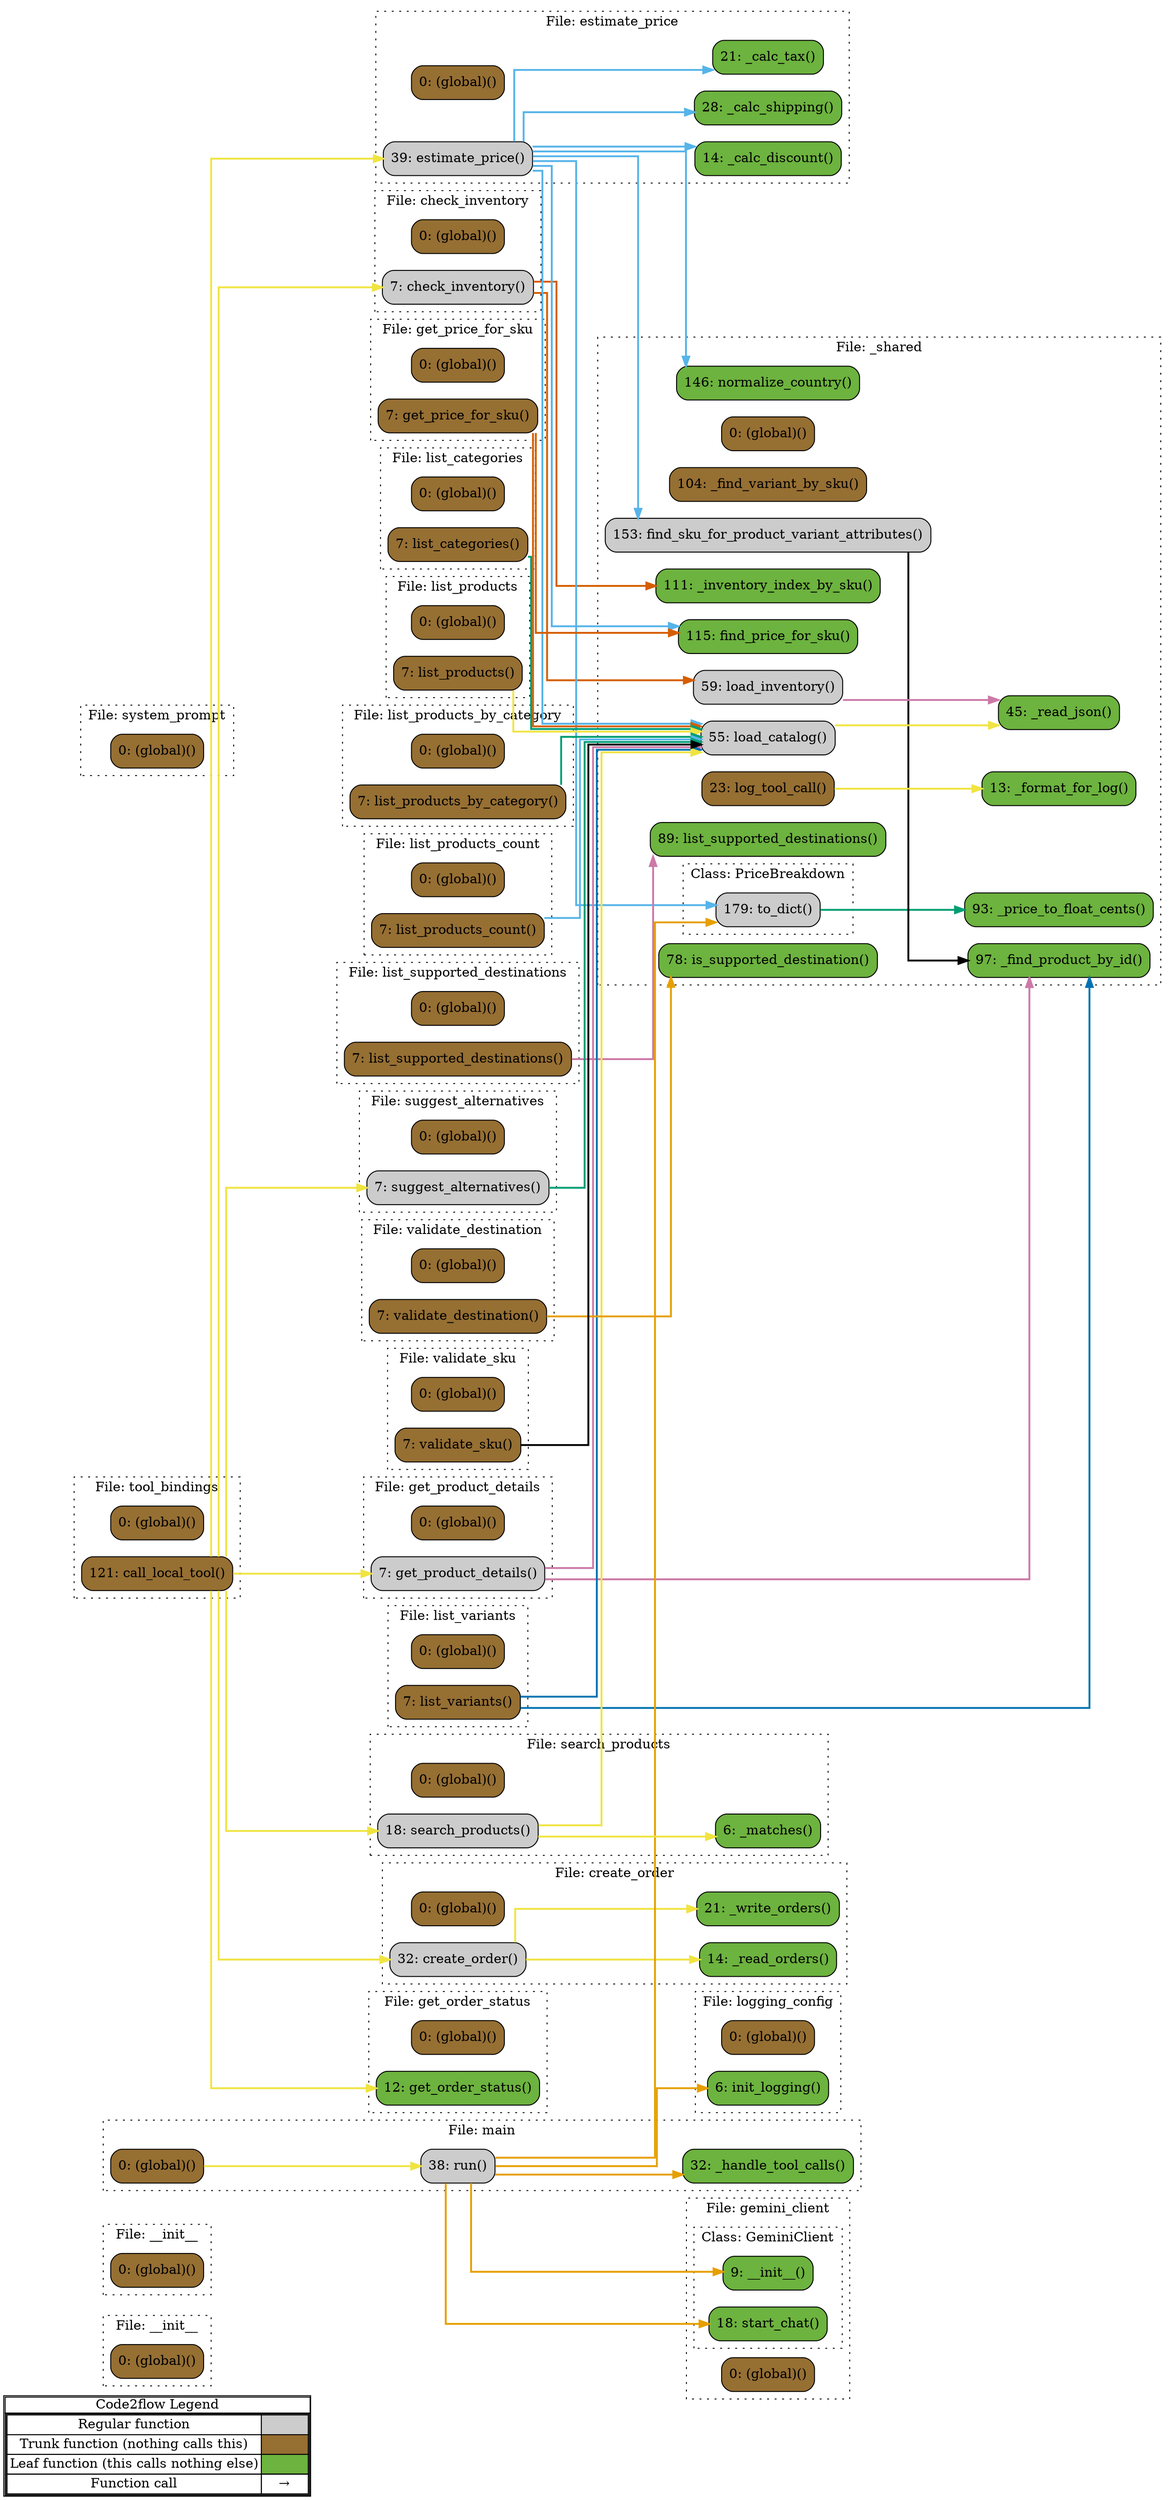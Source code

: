 digraph G {
concentrate=true;
splines="ortho";
rankdir="LR";
subgraph legend{
    rank = min;
    label = "legend";
    Legend [shape=none, margin=0, label = <
        <table cellspacing="0" cellpadding="0" border="1"><tr><td>Code2flow Legend</td></tr><tr><td>
        <table cellspacing="0">
        <tr><td>Regular function</td><td width="50px" bgcolor='#cccccc'></td></tr>
        <tr><td>Trunk function (nothing calls this)</td><td bgcolor='#966F33'></td></tr>
        <tr><td>Leaf function (this calls nothing else)</td><td bgcolor='#6db33f'></td></tr>
        <tr><td>Function call</td><td><font color='black'>&#8594;</font></td></tr>
        </table></td></tr></table>
        >];
}node_9b62d115 [label="0: (global)()" name="__init__::(global)" shape="rect" style="rounded,filled" fillcolor="#966F33" ];
node_eb480a2f [label="0: (global)()" name="__init__::(global)" shape="rect" style="rounded,filled" fillcolor="#966F33" ];
node_d609831d [label="0: (global)()" name="_shared::(global)" shape="rect" style="rounded,filled" fillcolor="#966F33" ];
node_12f9618b [label="179: to_dict()" name="_shared::PriceBreakdown.to_dict" shape="rect" style="rounded,filled" fillcolor="#cccccc" ];
node_a0860df3 [label="97: _find_product_by_id()" name="_shared::_find_product_by_id" shape="rect" style="rounded,filled" fillcolor="#6db33f" ];
node_ecf495ae [label="104: _find_variant_by_sku()" name="_shared::_find_variant_by_sku" shape="rect" style="rounded,filled" fillcolor="#966F33" ];
node_b4eec3bc [label="13: _format_for_log()" name="_shared::_format_for_log" shape="rect" style="rounded,filled" fillcolor="#6db33f" ];
node_d694b849 [label="111: _inventory_index_by_sku()" name="_shared::_inventory_index_by_sku" shape="rect" style="rounded,filled" fillcolor="#6db33f" ];
node_194cd5a8 [label="93: _price_to_float_cents()" name="_shared::_price_to_float_cents" shape="rect" style="rounded,filled" fillcolor="#6db33f" ];
node_d50f42a3 [label="45: _read_json()" name="_shared::_read_json" shape="rect" style="rounded,filled" fillcolor="#6db33f" ];
node_7ea86962 [label="115: find_price_for_sku()" name="_shared::find_price_for_sku" shape="rect" style="rounded,filled" fillcolor="#6db33f" ];
node_be9dc8e8 [label="153: find_sku_for_product_variant_attributes()" name="_shared::find_sku_for_product_variant_attributes" shape="rect" style="rounded,filled" fillcolor="#cccccc" ];
node_ca7a3e4b [label="78: is_supported_destination()" name="_shared::is_supported_destination" shape="rect" style="rounded,filled" fillcolor="#6db33f" ];
node_ad4d3812 [label="89: list_supported_destinations()" name="_shared::list_supported_destinations" shape="rect" style="rounded,filled" fillcolor="#6db33f" ];
node_edec703c [label="55: load_catalog()" name="_shared::load_catalog" shape="rect" style="rounded,filled" fillcolor="#cccccc" ];
node_160d8d87 [label="59: load_inventory()" name="_shared::load_inventory" shape="rect" style="rounded,filled" fillcolor="#cccccc" ];
node_7e3be8c4 [label="23: log_tool_call()" name="_shared::log_tool_call" shape="rect" style="rounded,filled" fillcolor="#966F33" ];
node_5316d82c [label="146: normalize_country()" name="_shared::normalize_country" shape="rect" style="rounded,filled" fillcolor="#6db33f" ];
node_d214ae98 [label="0: (global)()" name="check_inventory::(global)" shape="rect" style="rounded,filled" fillcolor="#966F33" ];
node_904c0ec6 [label="7: check_inventory()" name="check_inventory::check_inventory" shape="rect" style="rounded,filled" fillcolor="#cccccc" ];
node_d8c41471 [label="0: (global)()" name="create_order::(global)" shape="rect" style="rounded,filled" fillcolor="#966F33" ];
node_09568b51 [label="14: _read_orders()" name="create_order::_read_orders" shape="rect" style="rounded,filled" fillcolor="#6db33f" ];
node_863a87f9 [label="21: _write_orders()" name="create_order::_write_orders" shape="rect" style="rounded,filled" fillcolor="#6db33f" ];
node_116617f4 [label="32: create_order()" name="create_order::create_order" shape="rect" style="rounded,filled" fillcolor="#cccccc" ];
node_97539207 [label="0: (global)()" name="estimate_price::(global)" shape="rect" style="rounded,filled" fillcolor="#966F33" ];
node_1a8f2e95 [label="14: _calc_discount()" name="estimate_price::_calc_discount" shape="rect" style="rounded,filled" fillcolor="#6db33f" ];
node_beb64a7c [label="28: _calc_shipping()" name="estimate_price::_calc_shipping" shape="rect" style="rounded,filled" fillcolor="#6db33f" ];
node_991d8101 [label="21: _calc_tax()" name="estimate_price::_calc_tax" shape="rect" style="rounded,filled" fillcolor="#6db33f" ];
node_1def165a [label="39: estimate_price()" name="estimate_price::estimate_price" shape="rect" style="rounded,filled" fillcolor="#cccccc" ];
node_b48828a9 [label="0: (global)()" name="gemini_client::(global)" shape="rect" style="rounded,filled" fillcolor="#966F33" ];
node_a66141c2 [label="9: __init__()" name="gemini_client::GeminiClient.__init__" shape="rect" style="rounded,filled" fillcolor="#6db33f" ];
node_c16964ee [label="18: start_chat()" name="gemini_client::GeminiClient.start_chat" shape="rect" style="rounded,filled" fillcolor="#6db33f" ];
node_2c6b97f2 [label="0: (global)()" name="get_order_status::(global)" shape="rect" style="rounded,filled" fillcolor="#966F33" ];
node_237412e7 [label="12: get_order_status()" name="get_order_status::get_order_status" shape="rect" style="rounded,filled" fillcolor="#6db33f" ];
node_5f5077fb [label="0: (global)()" name="get_price_for_sku::(global)" shape="rect" style="rounded,filled" fillcolor="#966F33" ];
node_d19d4eee [label="7: get_price_for_sku()" name="get_price_for_sku::get_price_for_sku" shape="rect" style="rounded,filled" fillcolor="#966F33" ];
node_b76cc565 [label="0: (global)()" name="get_product_details::(global)" shape="rect" style="rounded,filled" fillcolor="#966F33" ];
node_f8cf1767 [label="7: get_product_details()" name="get_product_details::get_product_details" shape="rect" style="rounded,filled" fillcolor="#cccccc" ];
node_8dadc67c [label="0: (global)()" name="list_categories::(global)" shape="rect" style="rounded,filled" fillcolor="#966F33" ];
node_3e4ca693 [label="7: list_categories()" name="list_categories::list_categories" shape="rect" style="rounded,filled" fillcolor="#966F33" ];
node_ed901064 [label="0: (global)()" name="list_products::(global)" shape="rect" style="rounded,filled" fillcolor="#966F33" ];
node_b216ea7c [label="7: list_products()" name="list_products::list_products" shape="rect" style="rounded,filled" fillcolor="#966F33" ];
node_06e190b8 [label="0: (global)()" name="list_products_by_category::(global)" shape="rect" style="rounded,filled" fillcolor="#966F33" ];
node_fa6512c3 [label="7: list_products_by_category()" name="list_products_by_category::list_products_by_category" shape="rect" style="rounded,filled" fillcolor="#966F33" ];
node_b33e1d8a [label="0: (global)()" name="list_products_count::(global)" shape="rect" style="rounded,filled" fillcolor="#966F33" ];
node_87bada92 [label="7: list_products_count()" name="list_products_count::list_products_count" shape="rect" style="rounded,filled" fillcolor="#966F33" ];
node_b7daea25 [label="0: (global)()" name="list_supported_destinations::(global)" shape="rect" style="rounded,filled" fillcolor="#966F33" ];
node_5891800f [label="7: list_supported_destinations()" name="list_supported_destinations::list_supported_destinations" shape="rect" style="rounded,filled" fillcolor="#966F33" ];
node_644f91e4 [label="0: (global)()" name="list_variants::(global)" shape="rect" style="rounded,filled" fillcolor="#966F33" ];
node_7ee1ecfd [label="7: list_variants()" name="list_variants::list_variants" shape="rect" style="rounded,filled" fillcolor="#966F33" ];
node_580ce2a8 [label="0: (global)()" name="logging_config::(global)" shape="rect" style="rounded,filled" fillcolor="#966F33" ];
node_c954e630 [label="6: init_logging()" name="logging_config::init_logging" shape="rect" style="rounded,filled" fillcolor="#6db33f" ];
node_39e76964 [label="0: (global)()" name="main::(global)" shape="rect" style="rounded,filled" fillcolor="#966F33" ];
node_ab0840b6 [label="32: _handle_tool_calls()" name="main::_handle_tool_calls" shape="rect" style="rounded,filled" fillcolor="#6db33f" ];
node_846c7d11 [label="38: run()" name="main::run" shape="rect" style="rounded,filled" fillcolor="#cccccc" ];
node_89bba95c [label="0: (global)()" name="search_products::(global)" shape="rect" style="rounded,filled" fillcolor="#966F33" ];
node_3852d9aa [label="6: _matches()" name="search_products::_matches" shape="rect" style="rounded,filled" fillcolor="#6db33f" ];
node_b6343434 [label="18: search_products()" name="search_products::search_products" shape="rect" style="rounded,filled" fillcolor="#cccccc" ];
node_dc53fa3e [label="0: (global)()" name="suggest_alternatives::(global)" shape="rect" style="rounded,filled" fillcolor="#966F33" ];
node_b6094343 [label="7: suggest_alternatives()" name="suggest_alternatives::suggest_alternatives" shape="rect" style="rounded,filled" fillcolor="#cccccc" ];
node_8889f5e0 [label="0: (global)()" name="system_prompt::(global)" shape="rect" style="rounded,filled" fillcolor="#966F33" ];
node_dd97fdff [label="0: (global)()" name="tool_bindings::(global)" shape="rect" style="rounded,filled" fillcolor="#966F33" ];
node_8bb1f9cc [label="121: call_local_tool()" name="tool_bindings::call_local_tool" shape="rect" style="rounded,filled" fillcolor="#966F33" ];
node_e8361017 [label="0: (global)()" name="validate_destination::(global)" shape="rect" style="rounded,filled" fillcolor="#966F33" ];
node_a4880479 [label="7: validate_destination()" name="validate_destination::validate_destination" shape="rect" style="rounded,filled" fillcolor="#966F33" ];
node_62314244 [label="0: (global)()" name="validate_sku::(global)" shape="rect" style="rounded,filled" fillcolor="#966F33" ];
node_36dd7ee0 [label="7: validate_sku()" name="validate_sku::validate_sku" shape="rect" style="rounded,filled" fillcolor="#966F33" ];
node_12f9618b -> node_194cd5a8 [color="#009E73" penwidth="2"];
node_12f9618b -> node_194cd5a8 [color="#009E73" penwidth="2"];
node_12f9618b -> node_194cd5a8 [color="#009E73" penwidth="2"];
node_12f9618b -> node_194cd5a8 [color="#009E73" penwidth="2"];
node_12f9618b -> node_194cd5a8 [color="#009E73" penwidth="2"];
node_be9dc8e8 -> node_a0860df3 [color="#000000" penwidth="2"];
node_edec703c -> node_d50f42a3 [color="#F0E442" penwidth="2"];
node_160d8d87 -> node_d50f42a3 [color="#CC79A7" penwidth="2"];
node_7e3be8c4 -> node_b4eec3bc [color="#F0E442" penwidth="2"];
node_7e3be8c4 -> node_b4eec3bc [color="#F0E442" penwidth="2"];
node_904c0ec6 -> node_d694b849 [color="#D55E00" penwidth="2"];
node_904c0ec6 -> node_160d8d87 [color="#D55E00" penwidth="2"];
node_116617f4 -> node_09568b51 [color="#F0E442" penwidth="2"];
node_116617f4 -> node_863a87f9 [color="#F0E442" penwidth="2"];
node_1def165a -> node_12f9618b [color="#56B4E9" penwidth="2"];
node_1def165a -> node_7ea86962 [color="#56B4E9" penwidth="2"];
node_1def165a -> node_be9dc8e8 [color="#56B4E9" penwidth="2"];
node_1def165a -> node_edec703c [color="#56B4E9" penwidth="2"];
node_1def165a -> node_5316d82c [color="#56B4E9" penwidth="2"];
node_1def165a -> node_1a8f2e95 [color="#56B4E9" penwidth="2"];
node_1def165a -> node_beb64a7c [color="#56B4E9" penwidth="2"];
node_1def165a -> node_991d8101 [color="#56B4E9" penwidth="2"];
node_d19d4eee -> node_7ea86962 [color="#D55E00" penwidth="2"];
node_d19d4eee -> node_edec703c [color="#D55E00" penwidth="2"];
node_f8cf1767 -> node_a0860df3 [color="#CC79A7" penwidth="2"];
node_f8cf1767 -> node_edec703c [color="#CC79A7" penwidth="2"];
node_3e4ca693 -> node_edec703c [color="#009E73" penwidth="2"];
node_b216ea7c -> node_edec703c [color="#F0E442" penwidth="2"];
node_fa6512c3 -> node_edec703c [color="#009E73" penwidth="2"];
node_87bada92 -> node_edec703c [color="#56B4E9" penwidth="2"];
node_5891800f -> node_ad4d3812 [color="#CC79A7" penwidth="2"];
node_7ee1ecfd -> node_a0860df3 [color="#0072B2" penwidth="2"];
node_7ee1ecfd -> node_edec703c [color="#0072B2" penwidth="2"];
node_39e76964 -> node_846c7d11 [color="#F0E442" penwidth="2"];
node_846c7d11 -> node_12f9618b [color="#E69F00" penwidth="2"];
node_846c7d11 -> node_a66141c2 [color="#E69F00" penwidth="2"];
node_846c7d11 -> node_c16964ee [color="#E69F00" penwidth="2"];
node_846c7d11 -> node_c954e630 [color="#E69F00" penwidth="2"];
node_846c7d11 -> node_ab0840b6 [color="#E69F00" penwidth="2"];
node_b6343434 -> node_edec703c [color="#F0E442" penwidth="2"];
node_b6343434 -> node_3852d9aa [color="#F0E442" penwidth="2"];
node_b6094343 -> node_edec703c [color="#009E73" penwidth="2"];
node_8bb1f9cc -> node_904c0ec6 [color="#F0E442" penwidth="2"];
node_8bb1f9cc -> node_116617f4 [color="#F0E442" penwidth="2"];
node_8bb1f9cc -> node_1def165a [color="#F0E442" penwidth="2"];
node_8bb1f9cc -> node_237412e7 [color="#F0E442" penwidth="2"];
node_8bb1f9cc -> node_f8cf1767 [color="#F0E442" penwidth="2"];
node_8bb1f9cc -> node_b6343434 [color="#F0E442" penwidth="2"];
node_8bb1f9cc -> node_b6094343 [color="#F0E442" penwidth="2"];
node_a4880479 -> node_ca7a3e4b [color="#E69F00" penwidth="2"];
node_36dd7ee0 -> node_edec703c [color="#000000" penwidth="2"];
subgraph cluster_4e119132 {
    node_9b62d115;
    label="File: __init__";
    name="__init__";
    style="filled";
    graph[style=dotted];
};
subgraph cluster_94d19150 {
    node_eb480a2f;
    label="File: __init__";
    name="__init__";
    style="filled";
    graph[style=dotted];
};
subgraph cluster_d030a813 {
    node_b4eec3bc node_7e3be8c4 node_d50f42a3 node_edec703c node_160d8d87 node_ca7a3e4b node_ad4d3812 node_194cd5a8 node_a0860df3 node_ecf495ae node_d694b849 node_7ea86962 node_5316d82c node_be9dc8e8 node_d609831d;
    label="File: _shared";
    name="_shared";
    style="filled";
    graph[style=dotted];
    subgraph cluster_e3f541bc {
        node_12f9618b;
        label="Class: PriceBreakdown";
        name="PriceBreakdown";
        style="filled";
        graph[style=dotted];
    };
};
subgraph cluster_6c7bc985 {
    node_904c0ec6 node_d214ae98;
    label="File: check_inventory";
    name="check_inventory";
    style="filled";
    graph[style=dotted];
};
subgraph cluster_882f5312 {
    node_09568b51 node_863a87f9 node_116617f4 node_d8c41471;
    label="File: create_order";
    name="create_order";
    style="filled";
    graph[style=dotted];
};
subgraph cluster_7591651c {
    node_1a8f2e95 node_991d8101 node_beb64a7c node_1def165a node_97539207;
    label="File: estimate_price";
    name="estimate_price";
    style="filled";
    graph[style=dotted];
};
subgraph cluster_599aff00 {
    node_b48828a9;
    label="File: gemini_client";
    name="gemini_client";
    style="filled";
    graph[style=dotted];
    subgraph cluster_e3501ee3 {
        node_a66141c2 node_c16964ee;
        label="Class: GeminiClient";
        name="GeminiClient";
        style="filled";
        graph[style=dotted];
    };
};
subgraph cluster_4bb532f8 {
    node_237412e7 node_2c6b97f2;
    label="File: get_order_status";
    name="get_order_status";
    style="filled";
    graph[style=dotted];
};
subgraph cluster_97f862a5 {
    node_d19d4eee node_5f5077fb;
    label="File: get_price_for_sku";
    name="get_price_for_sku";
    style="filled";
    graph[style=dotted];
};
subgraph cluster_f46b4f8b {
    node_f8cf1767 node_b76cc565;
    label="File: get_product_details";
    name="get_product_details";
    style="filled";
    graph[style=dotted];
};
subgraph cluster_c79e92d6 {
    node_3e4ca693 node_8dadc67c;
    label="File: list_categories";
    name="list_categories";
    style="filled";
    graph[style=dotted];
};
subgraph cluster_542a8b95 {
    node_b216ea7c node_ed901064;
    label="File: list_products";
    name="list_products";
    style="filled";
    graph[style=dotted];
};
subgraph cluster_49e13001 {
    node_fa6512c3 node_06e190b8;
    label="File: list_products_by_category";
    name="list_products_by_category";
    style="filled";
    graph[style=dotted];
};
subgraph cluster_c7d77574 {
    node_87bada92 node_b33e1d8a;
    label="File: list_products_count";
    name="list_products_count";
    style="filled";
    graph[style=dotted];
};
subgraph cluster_87178621 {
    node_5891800f node_b7daea25;
    label="File: list_supported_destinations";
    name="list_supported_destinations";
    style="filled";
    graph[style=dotted];
};
subgraph cluster_75283442 {
    node_7ee1ecfd node_644f91e4;
    label="File: list_variants";
    name="list_variants";
    style="filled";
    graph[style=dotted];
};
subgraph cluster_71a492c6 {
    node_c954e630 node_580ce2a8;
    label="File: logging_config";
    name="logging_config";
    style="filled";
    graph[style=dotted];
};
subgraph cluster_9dcd0c63 {
    node_ab0840b6 node_846c7d11 node_39e76964;
    label="File: main";
    name="main";
    style="filled";
    graph[style=dotted];
};
subgraph cluster_3d8197c2 {
    node_3852d9aa node_b6343434 node_89bba95c;
    label="File: search_products";
    name="search_products";
    style="filled";
    graph[style=dotted];
};
subgraph cluster_18b6a8c8 {
    node_b6094343 node_dc53fa3e;
    label="File: suggest_alternatives";
    name="suggest_alternatives";
    style="filled";
    graph[style=dotted];
};
subgraph cluster_281351c2 {
    node_8889f5e0;
    label="File: system_prompt";
    name="system_prompt";
    style="filled";
    graph[style=dotted];
};
subgraph cluster_f5634e95 {
    node_8bb1f9cc node_dd97fdff;
    label="File: tool_bindings";
    name="tool_bindings";
    style="filled";
    graph[style=dotted];
};
subgraph cluster_32071062 {
    node_a4880479 node_e8361017;
    label="File: validate_destination";
    name="validate_destination";
    style="filled";
    graph[style=dotted];
};
subgraph cluster_b830295a {
    node_36dd7ee0 node_62314244;
    label="File: validate_sku";
    name="validate_sku";
    style="filled";
    graph[style=dotted];
};
}
